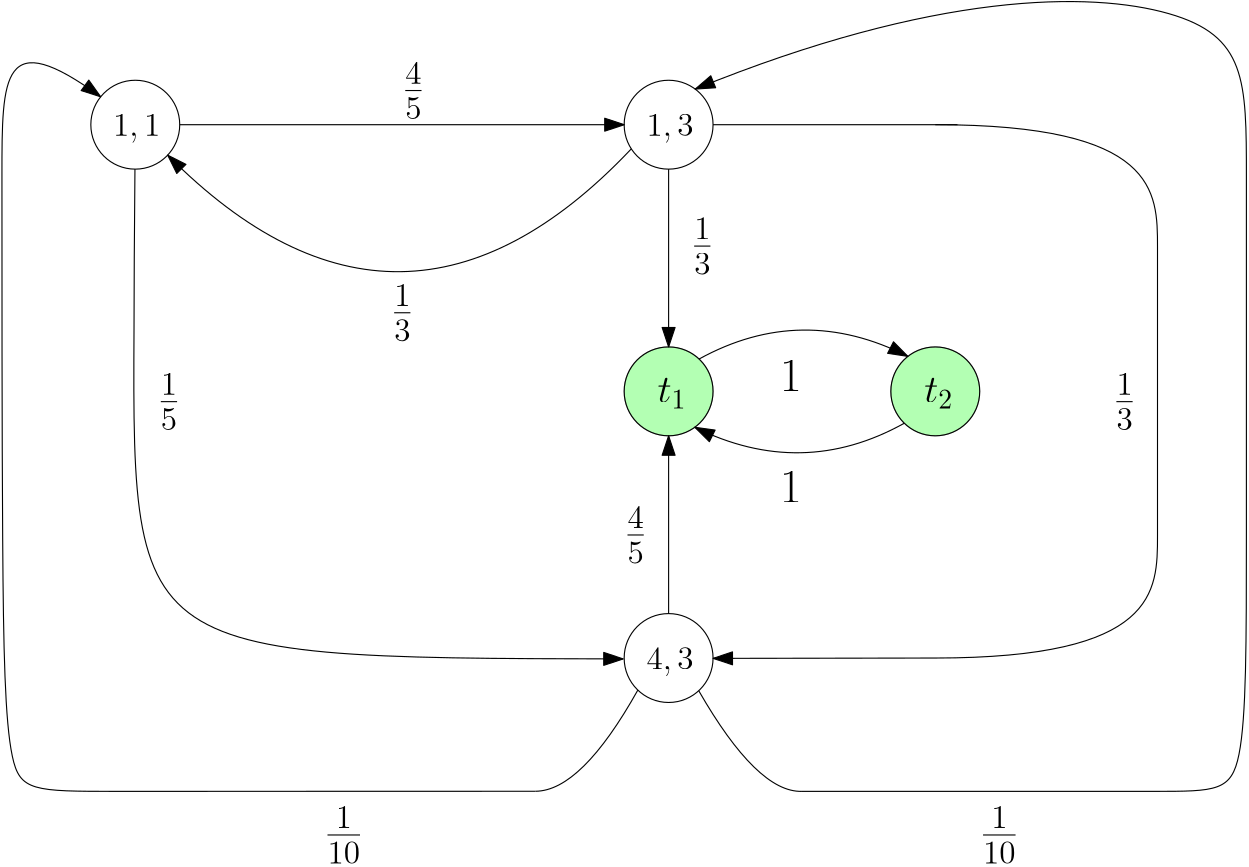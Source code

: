 <?xml version="1.0"?>
<!DOCTYPE ipe SYSTEM "ipe.dtd">
<ipe version="70206" creator="Ipe 7.2.6">
<info created="D:20170704155948" modified="D:20170706121856"/>
<ipestyle name="basic">
<symbol name="arrow/arc(spx)">
<path stroke="sym-stroke" fill="sym-stroke" pen="sym-pen">
0 0 m
-1 0.333 l
-1 -0.333 l
h
</path>
</symbol>
<symbol name="arrow/farc(spx)">
<path stroke="sym-stroke" fill="white" pen="sym-pen">
0 0 m
-1 0.333 l
-1 -0.333 l
h
</path>
</symbol>
<symbol name="arrow/ptarc(spx)">
<path stroke="sym-stroke" fill="sym-stroke" pen="sym-pen">
0 0 m
-1 0.333 l
-0.8 0 l
-1 -0.333 l
h
</path>
</symbol>
<symbol name="arrow/fptarc(spx)">
<path stroke="sym-stroke" fill="white" pen="sym-pen">
0 0 m
-1 0.333 l
-0.8 0 l
-1 -0.333 l
h
</path>
</symbol>
<symbol name="mark/circle(sx)" transformations="translations">
<path fill="sym-stroke">
0.6 0 0 0.6 0 0 e
0.4 0 0 0.4 0 0 e
</path>
</symbol>
<symbol name="mark/disk(sx)" transformations="translations">
<path fill="sym-stroke">
0.6 0 0 0.6 0 0 e
</path>
</symbol>
<symbol name="mark/fdisk(sfx)" transformations="translations">
<group>
<path fill="sym-fill">
0.5 0 0 0.5 0 0 e
</path>
<path fill="sym-stroke" fillrule="eofill">
0.6 0 0 0.6 0 0 e
0.4 0 0 0.4 0 0 e
</path>
</group>
</symbol>
<symbol name="mark/box(sx)" transformations="translations">
<path fill="sym-stroke" fillrule="eofill">
-0.6 -0.6 m
0.6 -0.6 l
0.6 0.6 l
-0.6 0.6 l
h
-0.4 -0.4 m
0.4 -0.4 l
0.4 0.4 l
-0.4 0.4 l
h
</path>
</symbol>
<symbol name="mark/square(sx)" transformations="translations">
<path fill="sym-stroke">
-0.6 -0.6 m
0.6 -0.6 l
0.6 0.6 l
-0.6 0.6 l
h
</path>
</symbol>
<symbol name="mark/fsquare(sfx)" transformations="translations">
<group>
<path fill="sym-fill">
-0.5 -0.5 m
0.5 -0.5 l
0.5 0.5 l
-0.5 0.5 l
h
</path>
<path fill="sym-stroke" fillrule="eofill">
-0.6 -0.6 m
0.6 -0.6 l
0.6 0.6 l
-0.6 0.6 l
h
-0.4 -0.4 m
0.4 -0.4 l
0.4 0.4 l
-0.4 0.4 l
h
</path>
</group>
</symbol>
<symbol name="mark/cross(sx)" transformations="translations">
<group>
<path fill="sym-stroke">
-0.43 -0.57 m
0.57 0.43 l
0.43 0.57 l
-0.57 -0.43 l
h
</path>
<path fill="sym-stroke">
-0.43 0.57 m
0.57 -0.43 l
0.43 -0.57 l
-0.57 0.43 l
h
</path>
</group>
</symbol>
<symbol name="arrow/fnormal(spx)">
<path stroke="sym-stroke" fill="white" pen="sym-pen">
0 0 m
-1 0.333 l
-1 -0.333 l
h
</path>
</symbol>
<symbol name="arrow/pointed(spx)">
<path stroke="sym-stroke" fill="sym-stroke" pen="sym-pen">
0 0 m
-1 0.333 l
-0.8 0 l
-1 -0.333 l
h
</path>
</symbol>
<symbol name="arrow/fpointed(spx)">
<path stroke="sym-stroke" fill="white" pen="sym-pen">
0 0 m
-1 0.333 l
-0.8 0 l
-1 -0.333 l
h
</path>
</symbol>
<symbol name="arrow/linear(spx)">
<path stroke="sym-stroke" pen="sym-pen">
-1 0.333 m
0 0 l
-1 -0.333 l
</path>
</symbol>
<symbol name="arrow/fdouble(spx)">
<path stroke="sym-stroke" fill="white" pen="sym-pen">
0 0 m
-1 0.333 l
-1 -0.333 l
h
-1 0 m
-2 0.333 l
-2 -0.333 l
h
</path>
</symbol>
<symbol name="arrow/double(spx)">
<path stroke="sym-stroke" fill="sym-stroke" pen="sym-pen">
0 0 m
-1 0.333 l
-1 -0.333 l
h
-1 0 m
-2 0.333 l
-2 -0.333 l
h
</path>
</symbol>
<pen name="heavier" value="0.8"/>
<pen name="fat" value="1.2"/>
<pen name="ultrafat" value="2"/>
<symbolsize name="large" value="5"/>
<symbolsize name="small" value="2"/>
<symbolsize name="tiny" value="1.1"/>
<arrowsize name="large" value="10"/>
<arrowsize name="small" value="5"/>
<arrowsize name="tiny" value="3"/>
<color name="red" value="1 0 0"/>
<color name="green" value="0 1 0"/>
<color name="blue" value="0 0 1"/>
<color name="yellow" value="1 1 0"/>
<color name="orange" value="1 0.647 0"/>
<color name="gold" value="1 0.843 0"/>
<color name="purple" value="0.627 0.125 0.941"/>
<color name="gray" value="0.745"/>
<color name="brown" value="0.647 0.165 0.165"/>
<color name="navy" value="0 0 0.502"/>
<color name="pink" value="1 0.753 0.796"/>
<color name="seagreen" value="0.18 0.545 0.341"/>
<color name="turquoise" value="0.251 0.878 0.816"/>
<color name="violet" value="0.933 0.51 0.933"/>
<color name="darkblue" value="0 0 0.545"/>
<color name="darkcyan" value="0 0.545 0.545"/>
<color name="darkgray" value="0.663"/>
<color name="darkgreen" value="0 0.392 0"/>
<color name="darkmagenta" value="0.545 0 0.545"/>
<color name="darkorange" value="1 0.549 0"/>
<color name="darkred" value="0.545 0 0"/>
<color name="lightblue" value="0.678 0.847 0.902"/>
<color name="lightcyan" value="0.878 1 1"/>
<color name="lightgray" value="0.827"/>
<color name="lightgreen" value="0.565 0.933 0.565"/>
<color name="lightyellow" value="1 1 0.878"/>
<dashstyle name="dashed" value="[4] 0"/>
<dashstyle name="dotted" value="[1 3] 0"/>
<dashstyle name="dash dotted" value="[4 2 1 2] 0"/>
<dashstyle name="dash dot dotted" value="[4 2 1 2 1 2] 0"/>
<textsize name="large" value="\large"/>
<textsize name="Large" value="\Large"/>
<textsize name="LARGE" value="\LARGE"/>
<textsize name="huge" value="\huge"/>
<textsize name="Huge" value="\Huge"/>
<textsize name="small" value="\small"/>
<textsize name="footnote" value="\footnotesize"/>
<textsize name="tiny" value="\tiny"/>
<textstyle name="center" begin="\begin{center}" end="\end{center}"/>
<textstyle name="itemize" begin="\begin{itemize}" end="\end{itemize}"/>
<textstyle name="item" begin="\begin{itemize}\item{}" end="\end{itemize}"/>
<gridsize name="4 pts" value="4"/>
<gridsize name="8 pts (~3 mm)" value="8"/>
<gridsize name="16 pts (~6 mm)" value="16"/>
<gridsize name="32 pts (~12 mm)" value="32"/>
<gridsize name="10 pts (~3.5 mm)" value="10"/>
<gridsize name="20 pts (~7 mm)" value="20"/>
<gridsize name="14 pts (~5 mm)" value="14"/>
<gridsize name="28 pts (~10 mm)" value="28"/>
<gridsize name="56 pts (~20 mm)" value="56"/>
<anglesize name="90 deg" value="90"/>
<anglesize name="60 deg" value="60"/>
<anglesize name="45 deg" value="45"/>
<anglesize name="30 deg" value="30"/>
<anglesize name="22.5 deg" value="22.5"/>
<opacity name="10%" value="0.1"/>
<opacity name="30%" value="0.3"/>
<opacity name="50%" value="0.5"/>
<opacity name="75%" value="0.75"/>
<tiling name="falling" angle="-60" step="4" width="1"/>
<tiling name="rising" angle="30" step="4" width="1"/>
</ipestyle>
<page>
<layer name="alpha"/>
<view layers="alpha" active="alpha"/>
<text layer="alpha" matrix="1 0 0 1 -16 -4" transformations="translations" pos="72 784" stroke="black" type="label" width="16.95" height="7.709" depth="2.32" valign="baseline" size="large" style="math">1,1</text>
<path matrix="1 0 0 1 -16 0" stroke="black">
16 0 0 16 80 784 e
</path>
<text matrix="1 0 0 1 20 4" transformations="translations" pos="228 776" stroke="black" type="label" width="16.95" height="7.709" depth="2.32" valign="baseline" size="large" style="math">1,3</text>
<path matrix="1 0 0 1 16 0" stroke="black">
16 0 0 16 240 784 e
</path>
<path matrix="1 0 0 1 16 0" stroke="black" fill="green" opacity="30%">
16 0 0 16 240 688 e
</path>
<text matrix="1 0 0 1 16 0" transformations="translations" pos="236 684" stroke="black" type="label" width="10.552" height="8.826" depth="2.15" valign="baseline" size="Large" style="math">t_1</text>
<path matrix="1 0 0 1 16 0" stroke="black">
16 0 0 16 240 688 e
</path>
<path matrix="1 0 0 1 112 0" stroke="black" fill="green" opacity="30%">
16 0 0 16 240 688 e
</path>
<text matrix="1 0 0 1 112 0" transformations="translations" pos="236 684" stroke="black" type="label" width="10.552" height="8.826" depth="2.15" valign="baseline" size="Large" style="math">t_2</text>
<path matrix="1 0 0 1 112 0" stroke="black">
16 0 0 16 240 688 e
</path>
<text matrix="1 0 0 1 20 -188" transformations="translations" pos="228 776" stroke="black" type="label" width="16.95" height="7.709" depth="2.32" valign="baseline" size="large" style="math">4,3</text>
<path matrix="1 0 0 1 16 -192" stroke="black">
16 0 0 16 240 784 e
</path>
<path stroke="black" arrow="normal/normal">
352 784 m
432 784
432 736
432 688
432 640
432 592
352 592 c
272 591.876 l
</path>
<path stroke="black" arrow="normal/normal">
266.971 699.647 m
304 720
342.137 700.598 c
</path>
<path stroke="black" arrow="normal/normal">
340.842 676.532 m
304 656
265.433 675.077 c
</path>
<path stroke="black" arrow="normal/normal">
208.035 544.036 m
144 544
32 544
17.6 544
16 620
16 784
16 820
51.5453 794.044 c
</path>
<path stroke="black" arrow="normal/normal">
304 544 m
368 544
448 544
464 544
464 624
464 784
464 832
352 832
265.571 796.821 c
</path>
<path matrix="1 0 0 1 -0.362362 0.0210056" stroke="black" arrow="normal/normal">
64 736 m
64 592
52 592
240.004 591.659 c
</path>
<path stroke="black">
63.6376 736.021 m
63.8807 768 l
</path>
<path stroke="black" arrow="normal/normal">
80 784 m
240 784 l
</path>
<path stroke="black">
266.84 580.232 m
287.93 543.53
304 544 c
</path>
<path stroke="black">
244.92 580.457 m
224.565 544.1
208.035 544.036 c
</path>
<path stroke="black" arrow="normal/normal">
256 608 m
256 672 l
</path>
<path stroke="black" arrow="normal/normal">
256 768 m
256 704 l
</path>
<path stroke="black">
272 784 m
360 784 l
</path>
<path stroke="black" arrow="normal/normal">
242.571 775.301 m
160 688
75.662 773.046 c
</path>
<text matrix="1 0 0 1 0 -8" transformations="translations" pos="160 800" stroke="black" type="label" width="8.244" height="14.479" depth="5.94" valign="baseline" size="LARGE" style="math">\frac{4}{5}</text>
<text matrix="1 0 0 1 -88 64" transformations="translations" pos="160 616" stroke="black" type="label" width="8.244" height="14.479" depth="5.94" valign="baseline" size="LARGE" style="math">\frac{1}{5}</text>
<text matrix="1 0 0 1 -4 0" transformations="translations" pos="160 712" stroke="black" type="label" width="8.244" height="14.479" depth="5.94" valign="baseline" size="LARGE" style="math">\frac{1}{3}</text>
<text matrix="1 0 0 1 104 24" transformations="translations" pos="160 712" stroke="black" type="label" width="8.244" height="14.479" depth="5.94" valign="baseline" size="LARGE" style="math">\frac{1}{3}</text>
<text matrix="1 0 0 1 256 -32" transformations="translations" pos="160 712" stroke="black" type="label" width="8.244" height="14.479" depth="5.94" valign="baseline" size="LARGE" style="math">\frac{1}{3}</text>
<text transformations="translations" pos="296 688" stroke="black" type="label" width="7.895" height="11.097" depth="0" valign="baseline" size="LARGE" style="math">1</text>
<text transformations="translations" pos="296 648" stroke="black" type="label" width="7.895" height="11.097" depth="0" valign="baseline" size="LARGE" style="math">1</text>
<text matrix="1 0 0 1 12 -8" transformations="translations" pos="228 640" stroke="black" type="label" width="8.244" height="14.479" depth="5.94" valign="baseline" size="LARGE" style="math">\frac{4}{5}</text>
<text matrix="1 0 0 1 -104 -180" transformations="translations" pos="472 704" stroke="black" type="label" width="14.097" height="14.479" depth="5.94" valign="baseline" size="LARGE" style="math">\frac{1}{10}</text>
<text matrix="1 0 0 1 -340 -180" transformations="translations" pos="472 704" stroke="black" type="label" width="14.097" height="14.479" depth="5.94" valign="baseline" size="LARGE" style="math">\frac{1}{10}</text>
</page>
</ipe>
